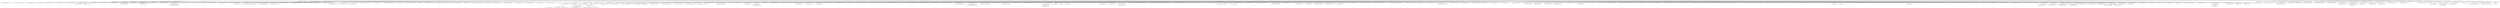 digraph "ru.teamlead.jira.plugins:agile-filters-for-jira:atlassian-plugin:2.0.2.1" { 
	"ru.teamlead.jira.plugins:agile-filters-for-jira:atlassian-plugin:2.0.2.1" -> "com.atlassian.upm:licensing-api:jar:2.21.4:provided" ; 
	"ru.teamlead.jira.plugins:agile-filters-for-jira:atlassian-plugin:2.0.2.1" -> "com.atlassian.upm:upm-api:jar:2.21:provided" ; 
	"ru.teamlead.jira.plugins:agile-filters-for-jira:atlassian-plugin:2.0.2.1" -> "javax.servlet:javax.servlet-api:jar:3.0.1:provided" ; 
	"ru.teamlead.jira.plugins:agile-filters-for-jira:atlassian-plugin:2.0.2.1" -> "com.atlassian.plugin:atlassian-spring-scanner-annotation:jar:1.2.13:provided" ; 
	"ru.teamlead.jira.plugins:agile-filters-for-jira:atlassian-plugin:2.0.2.1" -> "javax.inject:javax.inject:jar:1:provided" ; 
	"ru.teamlead.jira.plugins:agile-filters-for-jira:atlassian-plugin:2.0.2.1" -> "com.atlassian.plugins:atlassian-plugins-webresource-api:jar:3.5.9:provided" ; 
	"ru.teamlead.jira.plugins:agile-filters-for-jira:atlassian-plugin:2.0.2.1" -> "com.atlassian.plugins:atlassian-plugins-webresource:jar:3.5.9:provided" ; 
	"ru.teamlead.jira.plugins:agile-filters-for-jira:atlassian-plugin:2.0.2.1" -> "com.atlassian.soy:soy-template-renderer-api:jar:1.1.9:provided" ; 
	"ru.teamlead.jira.plugins:agile-filters-for-jira:atlassian-plugin:2.0.2.1" -> "com.atlassian.templaterenderer:atlassian-template-renderer-api:jar:1.4.0:provided" ; 
	"ru.teamlead.jira.plugins:agile-filters-for-jira:atlassian-plugin:2.0.2.1" -> "com.atlassian.jira.plugins:project-templates-api:jar:2.18:provided" ; 
	"ru.teamlead.jira.plugins:agile-filters-for-jira:atlassian-plugin:2.0.2.1" -> "com.atlassian.jira:jira-api:jar:9.1.0:provided" ; 
	"ru.teamlead.jira.plugins:agile-filters-for-jira:atlassian-plugin:2.0.2.1" -> "com.atlassian.jira:jira-core:jar:9.1.0:provided" ; 
	"ru.teamlead.jira.plugins:agile-filters-for-jira:atlassian-plugin:2.0.2.1" -> "javax.servlet:servlet-api:jar:2.5:provided" ; 
	"ru.teamlead.jira.plugins:agile-filters-for-jira:atlassian-plugin:2.0.2.1" -> "javax.ws.rs:jsr311-api:jar:1.1.1:provided" ; 
	"ru.teamlead.jira.plugins:agile-filters-for-jira:atlassian-plugin:2.0.2.1" -> "javax.xml.bind:jaxb-api:jar:2.1:provided" ; 
	"ru.teamlead.jira.plugins:agile-filters-for-jira:atlassian-plugin:2.0.2.1" -> "com.atlassian.activeobjects:activeobjects-plugin:jar:0.29.3:provided" ; 
	"ru.teamlead.jira.plugins:agile-filters-for-jira:atlassian-plugin:2.0.2.1" -> "com.atlassian.activeobjects:activeobjects-jira-spi:jar:0.29.3:provided" ; 
	"ru.teamlead.jira.plugins:agile-filters-for-jira:atlassian-plugin:2.0.2.1" -> "com.atlassian.activeobjects:activeobjects-spi:jar:0.29.3:provided" ; 
	"ru.teamlead.jira.plugins:agile-filters-for-jira:atlassian-plugin:2.0.2.1" -> "com.atlassian.streams:streams-aggregator-plugin:jar:5.1.m3:provided" ; 
	"ru.teamlead.jira.plugins:agile-filters-for-jira:atlassian-plugin:2.0.2.1" -> "com.atlassian.streams:streams-api:jar:5.1.m3:provided" ; 
	"ru.teamlead.jira.plugins:agile-filters-for-jira:atlassian-plugin:2.0.2.1" -> "com.atlassian.streams:streams-core-plugin:jar:5.1.m3:provided" ; 
	"ru.teamlead.jira.plugins:agile-filters-for-jira:atlassian-plugin:2.0.2.1" -> "com.atlassian.streams:streams-inline-actions-plugin:jar:5.1.m3:provided" ; 
	"ru.teamlead.jira.plugins:agile-filters-for-jira:atlassian-plugin:2.0.2.1" -> "com.atlassian.streams:streams-jira-inline-actions-plugin:jar:5.1.m3:provided" ; 
	"ru.teamlead.jira.plugins:agile-filters-for-jira:atlassian-plugin:2.0.2.1" -> "com.atlassian.streams:streams-jira-plugin:jar:5.1.m3:provided" ; 
	"ru.teamlead.jira.plugins:agile-filters-for-jira:atlassian-plugin:2.0.2.1" -> "com.atlassian.streams:streams-spi:jar:5.1.m3:provided" ; 
	"ru.teamlead.jira.plugins:agile-filters-for-jira:atlassian-plugin:2.0.2.1" -> "com.atlassian.streams:streams-thirdparty-plugin:jar:5.1.m3:provided" ; 
	"ru.teamlead.jira.plugins:agile-filters-for-jira:atlassian-plugin:2.0.2.1" -> "com.atlassian.sal:sal-api:jar:2.4.1:provided" ; 
	"ru.teamlead.jira.plugins:agile-filters-for-jira:atlassian-plugin:2.0.2.1" -> "com.atlassian.sal:sal-core:jar:2.4.1:provided" ; 
	"ru.teamlead.jira.plugins:agile-filters-for-jira:atlassian-plugin:2.0.2.1" -> "com.google.collections:google-collections:jar:1.0:provided" ; 
	"ru.teamlead.jira.plugins:agile-filters-for-jira:atlassian-plugin:2.0.2.1" -> "com.atlassian.jira:jira-rest-plugin:jar:9.1.0:provided" ; 
	"ru.teamlead.jira.plugins:agile-filters-for-jira:atlassian-plugin:2.0.2.1" -> "com.atlassian.jira:jira-rest-api:jar:9.1.0:provided" ; 
	"ru.teamlead.jira.plugins:agile-filters-for-jira:atlassian-plugin:2.0.2.1" -> "com.atlassian.plugins.rest:atlassian-rest-common:jar:2.9.13:provided" ; 
	"ru.teamlead.jira.plugins:agile-filters-for-jira:atlassian-plugin:2.0.2.1" -> "com.atlassian.plugins.rest:atlassian-rest-module:jar:2.9.13:provided" ; 
	"ru.teamlead.jira.plugins:agile-filters-for-jira:atlassian-plugin:2.0.2.1" -> "org.scala-lang:scala-library:jar:2.10.3:provided" ; 
	"ru.teamlead.jira.plugins:agile-filters-for-jira:atlassian-plugin:2.0.2.1" -> "commons-lang:commons-lang:jar:2.4:provided" ; 
	"ru.teamlead.jira.plugins:agile-filters-for-jira:atlassian-plugin:2.0.2.1" -> "org.slf4j:slf4j-api:jar:1.6.6:provided" ; 
	"com.atlassian.plugins:atlassian-plugins-webresource:jar:3.5.9:provided" -> "com.atlassian.plugins:atlassian-plugins-webfragment:jar:3.0.7:provided" ; 
	"com.atlassian.plugins:atlassian-plugins-webresource:jar:3.5.9:provided" -> "com.atlassian.plugins:atlassian-plugins-webfragment-api:jar:3.0.7:provided" ; 
	"com.atlassian.plugins:atlassian-plugins-webresource:jar:3.5.9:provided" -> "commons-codec:commons-codec:jar:1.3:provided" ; 
	"com.atlassian.plugins:atlassian-plugins-webresource:jar:3.5.9:provided" -> "org.tuckey:urlrewritefilter:jar:4.0.4:provided" ; 
	"com.atlassian.plugins:atlassian-plugins-webresource:jar:3.5.9:provided" -> "com.atlassian.util.concurrent:atlassian-util-concurrent:jar:2.4.1:provided" ; 
	"com.atlassian.plugins:atlassian-plugins-webresource:jar:3.5.9:provided" -> "com.atlassian.cache:atlassian-cache-api:jar:2.3.4:provided" ; 
	"com.atlassian.plugins:atlassian-plugins-webresource:jar:3.5.9:provided" -> "com.atlassian.sourcemap:sourcemap:jar:1.7.5:provided" ; 
	"com.atlassian.jira:jira-api:jar:9.1.0:provided" -> "com.atlassian.annotations:atlassian-annotations:jar:4.0.0:provided" ; 
	"com.atlassian.jira:jira-api:jar:9.1.0:provided" -> "com.atlassian.ofbiz:entityengine-share:jar:1.5.2:provided" ; 
	"com.atlassian.jira:jira-api:jar:9.1.0:provided" -> "com.atlassian.ofbiz:entityengine:jar:1.5.2:provided" ; 
	"com.atlassian.jira:jira-api:jar:9.1.0:provided" -> "com.atlassian.collectors:atlassian-collectors-util:jar:1.1:provided" ; 
	"com.atlassian.jira:jira-api:jar:9.1.0:provided" -> "opensymphony:webwork:jar:1.4-atlassian-30:provided" ; 
	"com.atlassian.jira:jira-api:jar:9.1.0:provided" -> "webwork:pell-multipart-request:jar:1.31.0:provided" ; 
	"com.atlassian.jira:jira-api:jar:9.1.0:provided" -> "com.atlassian.core:atlassian-core:jar:8.0.0:provided" ; 
	"com.atlassian.jira:jira-api:jar:9.1.0:provided" -> "com.atlassian.core:atlassian-core-user:jar:8.0.0:provided" ; 
	"com.atlassian.jira:jira-api:jar:9.1.0:provided" -> "com.atlassian.core:atlassian-core-thumbnail:jar:8.0.0:provided" ; 
	"com.atlassian.jira:jira-api:jar:9.1.0:provided" -> "com.atlassian.extras:atlassian-extras:jar:3.4.6:provided" ; 
	"com.atlassian.jira:jira-api:jar:9.1.0:provided" -> "com.atlassian.velocity:atlassian-velocity:jar:1.3:provided" ; 
	"com.atlassian.jira:jira-api:jar:9.1.0:provided" -> "osworkflow:osworkflow:jar:2.9.0-atlassian-1:provided" ; 
	"com.atlassian.jira:jira-api:jar:9.1.0:provided" -> "opensymphony:propertyset:jar:1.5:provided" ; 
	"com.atlassian.jira:jira-api:jar:9.1.0:provided" -> "com.atlassian.beehive:beehive-api:jar:5.0.1:provided" ; 
	"com.atlassian.jira:jira-api:jar:9.1.0:provided" -> "com.atlassian.tenancy:atlassian-tenancy-api:jar:4.0.0:provided" ; 
	"com.atlassian.jira:jira-api:jar:9.1.0:provided" -> "com.atlassian.upgrade:upgrade-task-framework-api:jar:2.0.2:provided" ; 
	"com.atlassian.jira:jira-api:jar:9.1.0:provided" -> "com.atlassian.crowd:embedded-crowd-api:jar:5.0.0-m02:provided" ; 
	"com.atlassian.jira:jira-api:jar:9.1.0:provided" -> "com.google.guava:guava:jar:31.0.1-jre:provided" ; 
	"com.atlassian.jira:jira-api:jar:9.1.0:provided" -> "com.atlassian.fugue:fugue:jar:2.7.0:provided" ; 
	"com.atlassian.jira:jira-api:jar:9.1.0:provided" -> "io.atlassian.fugue:fugue:jar:5.0.0:provided" ; 
	"com.atlassian.jira:jira-api:jar:9.1.0:provided" -> "org.codehaus.jackson:jackson-core-asl:jar:1.9.13-atlassian-6:provided" ; 
	"com.atlassian.jira:jira-api:jar:9.1.0:provided" -> "org.codehaus.jackson:jackson-mapper-asl:jar:1.9.13-atlassian-6:provided" ; 
	"com.atlassian.jira:jira-api:jar:9.1.0:provided" -> "com.sun.mail:jakarta.mail:jar:1.6.5-atlassian-2:provided" ; 
	"com.atlassian.jira:jira-api:jar:9.1.0:provided" -> "com.atlassian.mail:atlassian-mail:jar:5.1.2:provided" ; 
	"com.atlassian.jira:jira-api:jar:9.1.0:provided" -> "oro:oro:jar:2.0.7:provided" ; 
	"com.atlassian.jira:jira-api:jar:9.1.0:provided" -> "com.atlassian.applinks:applinks-api:jar:9.0.5:provided" ; 
	"com.atlassian.jira:jira-api:jar:9.1.0:provided" -> "com.google.javascript:closure-compiler-unshaded:jar:v20181008:provided" ; 
	"com.atlassian.jira:jira-api:jar:9.1.0:provided" -> "com.google.protobuf:protobuf-java:jar:3.4.0:provided" ; 
	"com.atlassian.jira:jira-api:jar:9.1.0:provided" -> "com.atlassian.velocity.htmlsafe:velocity-htmlsafe:jar:4.0.0:provided" ; 
	"com.atlassian.jira:jira-api:jar:9.1.0:provided" -> "com.atlassian.plugins:atlassian-plugins-api:jar:7.0.4:provided" ; 
	"com.atlassian.jira:jira-api:jar:9.1.0:provided" -> "com.atlassian.ozymandias:atlassian-plugin-point-safety:jar:1.0.0:provided" ; 
	"com.atlassian.jira:jira-api:jar:9.1.0:provided" -> "jfree:jfreechart:jar:1.0.13:provided" ; 
	"com.atlassian.jira:jira-api:jar:9.1.0:provided" -> "com.atlassian.plugins:atlassian-plugins-webresource-compiler-gcc:jar:6.0.3:provided" ; 
	"com.atlassian.jira:jira-api:jar:9.1.0:provided" -> "jfree:jcommon:jar:1.0.8:provided" ; 
	"com.atlassian.jira:jira-api:jar:9.1.0:provided" -> "com.atlassian.gadgets:atlassian-gadgets-api:jar:8.0.4:provided" ; 
	"com.atlassian.jira:jira-api:jar:9.1.0:provided" -> "com.atlassian.johnson:atlassian-johnson-core:jar:4.0.0:provided" ; 
	"com.atlassian.jira:jira-api:jar:9.1.0:provided" -> "joda-time:joda-time:jar:2.10.5:provided" ; 
	"com.atlassian.jira:jira-api:jar:9.1.0:provided" -> "org.apache.commons:commons-lang3:jar:3.9:provided" ; 
	"com.atlassian.jira:jira-api:jar:9.1.0:provided" -> "commons-io:commons-io:jar:2.8.0:provided" ; 
	"com.atlassian.jira:jira-api:jar:9.1.0:provided" -> "commons-httpclient:commons-httpclient:jar:3.1-atlassian-2:provided" ; 
	"com.atlassian.jira:jira-api:jar:9.1.0:provided" -> "log4j:log4j:jar:1.2.17-atlassian-16:provided" ; 
	"com.atlassian.jira:jira-api:jar:9.1.0:provided" -> "com.atlassian.profiling:atlassian-profiling:jar:4.8.0:provided" ; 
	"com.atlassian.jira:jira-api:jar:9.1.0:provided" -> "com.atlassian.scheduler:atlassian-scheduler-api:jar:4.0.0:provided" ; 
	"com.atlassian.jira:jira-api:jar:9.1.0:provided" -> "com.atlassian.analytics:analytics-api:jar:8.0.1:provided" ; 
	"com.atlassian.jira:jira-api:jar:9.1.0:provided" -> "com.atlassian.application:atlassian-application-api:jar:2.0.0:provided" ; 
	"com.atlassian.jira:jira-api:jar:9.1.0:provided" -> "javax.validation:validation-api:jar:2.0.1.Final:provided" ; 
	"com.atlassian.jira:jira-api:jar:9.1.0:provided" -> "com.atlassian:lucene-extras:jar:7.3.1-atlassian-4:provided" ; 
	"com.atlassian.jira:jira-api:jar:9.1.0:provided" -> "org.dom4j:dom4j:jar:2.1.3:provided" ; 
	"com.atlassian.annotations:atlassian-annotations:jar:4.0.0:provided" -> "com.google.code.findbugs:jsr305:jar:3.0.2:provided" ; 
	"com.atlassian.annotations:atlassian-annotations:jar:4.0.0:provided" -> "org.checkerframework:checker-qual:jar:2.8.1:provided" ; 
	"opensymphony:webwork:jar:1.4-atlassian-30:provided" -> "com.atlassian.html:atlassian-html-encoder:jar:1.4:provided" ; 
	"com.atlassian.core:atlassian-core:jar:8.0.0:provided" -> "com.atlassian.image:atlassian-image-consumer:jar:1.0.1:provided" ; 
	"com.atlassian.extras:atlassian-extras:jar:3.4.6:provided" -> "com.atlassian.extras:atlassian-extras-key-manager:jar:3.4.6:provided" ; 
	"com.atlassian.extras:atlassian-extras-key-manager:jar:3.4.6:provided" -> "com.atlassian.extras:atlassian-extras-common:jar:3.4.6:provided" ; 
	"com.google.guava:guava:jar:31.0.1-jre:provided" -> "com.google.guava:failureaccess:jar:1.0.1:provided" ; 
	"com.google.guava:guava:jar:31.0.1-jre:provided" -> "com.google.guava:listenablefuture:jar:9999.0-empty-to-avoid-conflict-with-guava:provided" ; 
	"com.google.guava:guava:jar:31.0.1-jre:provided" -> "com.google.errorprone:error_prone_annotations:jar:2.7.1:provided" ; 
	"com.google.guava:guava:jar:31.0.1-jre:provided" -> "com.google.j2objc:j2objc-annotations:jar:1.3:provided" ; 
	"com.google.javascript:closure-compiler-unshaded:jar:v20181008:provided" -> "com.google.javascript:closure-compiler-externs:jar:v20181008:provided" ; 
	"com.google.javascript:closure-compiler-unshaded:jar:v20181008:provided" -> "args4j:args4j:jar:2.0.26:provided" ; 
	"com.google.javascript:closure-compiler-unshaded:jar:v20181008:provided" -> "com.google.jsinterop:jsinterop-annotations:jar:1.0.0:provided" ; 
	"com.atlassian.jira:jira-core:jar:9.1.0:provided" -> "com.atlassian.jira:jira-dmz-api:jar:9.1.0:provided" ; 
	"com.atlassian.jira:jira-core:jar:9.1.0:provided" -> "com.atlassian.jira:jira-lucene-dmz:jar:9.1.0:provided" ; 
	"com.atlassian.jira:jira-core:jar:9.1.0:provided" -> "com.atlassian.crowd:embedded-crowd-core:jar:5.0.0-m02:provided" ; 
	"com.atlassian.jira:jira-core:jar:9.1.0:provided" -> "com.atlassian.crowd:embedded-crowd-spi:jar:5.0.0-m02:provided" ; 
	"com.atlassian.jira:jira-core:jar:9.1.0:provided" -> "com.atlassian.crowd:crowd-api:jar:5.0.0-m02:provided" ; 
	"com.atlassian.jira:jira-core:jar:9.1.0:provided" -> "com.atlassian.crowd:crowd-server-api:jar:5.0.0-m02:provided" ; 
	"com.atlassian.jira:jira-core:jar:9.1.0:provided" -> "com.atlassian.crowd:crowd-core:jar:5.0.0-m02:provided" ; 
	"com.atlassian.jira:jira-core:jar:9.1.0:provided" -> "com.atlassian.crowd:crowd-integration-api:jar:5.0.0-m02:provided" ; 
	"com.atlassian.jira:jira-core:jar:9.1.0:provided" -> "com.atlassian.crowd:crowd-integration-client-rest:jar:5.0.0-m02:provided" ; 
	"com.atlassian.jira:jira-core:jar:9.1.0:provided" -> "com.atlassian.crowd:crowd-persistence:jar:5.0.0-m02:provided" ; 
	"com.atlassian.jira:jira-core:jar:9.1.0:provided" -> "com.atlassian.crowd:crowd-events:jar:5.0.0-m02:provided" ; 
	"com.atlassian.jira:jira-core:jar:9.1.0:provided" -> "com.atlassian.crowd:crowd-ldap:jar:5.0.0-m02:provided" ; 
	"com.atlassian.jira:jira-core:jar:9.1.0:provided" -> "com.atlassian.crowd:crowd-remote:jar:5.0.0-m02:provided" ; 
	"com.atlassian.jira:jira-core:jar:9.1.0:provided" -> "com.atlassian.crowd:crowd-server-common:jar:5.0.0-m02:provided" ; 
	"com.atlassian.jira:jira-core:jar:9.1.0:provided" -> "com.atlassian.crowd:crowd-password-encoders:jar:5.0.0-m02:provided" ; 
	"com.atlassian.jira:jira-core:jar:9.1.0:provided" -> "com.atlassian.crowd:crowd-db-config-password-cipher-encryptors:jar:5.0.0-m02:provided" ; 
	"com.atlassian.jira:jira-core:jar:9.1.0:provided" -> "com.atlassian.http:atlassian-http:jar:3.0.0:provided" ; 
	"com.atlassian.jira:jira-core:jar:9.1.0:provided" -> "com.querydsl:querydsl-sql:jar:4.1.4:provided" ; 
	"com.atlassian.jira:jira-core:jar:9.1.0:provided" -> "com.atlassian.ip:atlassian-ip:jar:3.0:provided" ; 
	"com.atlassian.jira:jira-core:jar:9.1.0:provided" -> "com.atlassian.threadlocal:atlassian-threadlocal:jar:1.3:provided" ; 
	"com.atlassian.jira:jira-core:jar:9.1.0:provided" -> "com.atlassian.security:atlassian-secure-utils:jar:3.2.10:provided" ; 
	"com.atlassian.jira:jira-core:jar:9.1.0:provided" -> "org.springframework.security:spring-security-core:jar:5.4.5:provided" ; 
	"com.atlassian.jira:jira-core:jar:9.1.0:provided" -> "org.springframework:spring-context:jar:5.3.19:provided" ; 
	"com.atlassian.jira:jira-core:jar:9.1.0:provided" -> "org.springframework:spring-core:jar:5.3.19:provided" ; 
	"com.atlassian.jira:jira-core:jar:9.1.0:provided" -> "org.springframework:spring-beans:jar:5.3.19:provided" ; 
	"com.atlassian.jira:jira-core:jar:9.1.0:provided" -> "org.springframework.ldap:spring-ldap-core:jar:2.3.2.RELEASE:provided" ; 
	"com.atlassian.jira:jira-core:jar:9.1.0:provided" -> "org.springframework:spring-tx:jar:5.3.19:provided" ; 
	"com.atlassian.jira:jira-core:jar:9.1.0:provided" -> "com.atlassian.crowd:crowd-integration-seraph:jar:5.0.0-m02:provided" ; 
	"com.atlassian.jira:jira-core:jar:9.1.0:provided" -> "com.atlassian.crowd:crowd-query-language:jar:5.0.0-m02:provided" ; 
	"com.atlassian.jira:jira-core:jar:9.1.0:provided" -> "wsdl4j:wsdl4j:jar:1.6.1:provided" ; 
	"com.atlassian.jira:jira-core:jar:9.1.0:provided" -> "com.atlassian.soy:soy-template-renderer-plugin-api:jar:6.0.0:provided" ; 
	"com.atlassian.jira:jira-core:jar:9.1.0:provided" -> "com.atlassian.sal:sal-spi:jar:5.0.0:provided" ; 
	"com.atlassian.jira:jira-core:jar:9.1.0:provided" -> "com.atlassian.gadgets:atlassian-gadgets-spi:jar:8.0.4:provided" ; 
	"com.atlassian.jira:jira-core:jar:9.1.0:provided" -> "com.atlassian.plugins:atlassian-whitelist-api-plugin:jar:5.0.6:provided" ; 
	"com.atlassian.jira:jira-core:jar:9.1.0:provided" -> "com.atlassian.oauth:atlassian-oauth-api:jar:5.0.0:provided" ; 
	"com.atlassian.jira:jira-core:jar:9.1.0:provided" -> "com.atlassian.p4package:atlassian-p4package:jar:2007.12.14:provided" ; 
	"com.atlassian.jira:jira-core:jar:9.1.0:provided" -> "com.atlassian.vcache:atlassian-vcache-internal-legacy:jar:2.0.0:provided" ; 
	"com.atlassian.jira:jira-core:jar:9.1.0:provided" -> "com.atlassian.vcache:atlassian-vcache-internal-api:jar:2.0.0:provided" ; 
	"com.atlassian.jira:jira-core:jar:9.1.0:provided" -> "com.atlassian.vcache:atlassian-vcache-internal-memcached:jar:2.0.0:provided" ; 
	"com.atlassian.jira:jira-core:jar:9.1.0:provided" -> "net.spy:spymemcached:jar:2.12.0:provided" ; 
	"com.atlassian.jira:jira-core:jar:9.1.0:provided" -> "com.atlassian.cache:atlassian-cache-ehcache:jar:6.0.1:provided" ; 
	"com.atlassian.jira:jira-core:jar:9.1.0:provided" -> "com.atlassian.cache:atlassian-cache-memory:jar:6.0.1:provided" ; 
	"com.atlassian.jira:jira-core:jar:9.1.0:provided" -> "com.atlassian.beehive:beehive-core:jar:5.0.1:provided" ; 
	"com.atlassian.jira:jira-core:jar:9.1.0:provided" -> "com.atlassian.beehive:beehive-single-node:jar:5.0.1:provided" ; 
	"com.atlassian.jira:jira-core:jar:9.1.0:provided" -> "com.atlassian.beehive:beehive-db:jar:5.0.1:provided" ; 
	"com.atlassian.jira:jira-core:jar:9.1.0:provided" -> "com.atlassian.config:atlassian-config:jar:1.1.1:provided" ; 
	"com.atlassian.jira:jira-core:jar:9.1.0:provided" -> "com.atlassian:atlassian-localhost:jar:1.1.0:provided" ; 
	"com.atlassian.jira:jira-core:jar:9.1.0:provided" -> "com.sun:jai_core:jar:1.1.3:provided" ; 
	"com.atlassian.jira:jira-core:jar:9.1.0:provided" -> "com.sun:jai_codec:jar:1.1.3:provided" ; 
	"com.atlassian.jira:jira-core:jar:9.1.0:provided" -> "commons-collections:commons-collections:jar:3.2.2:provided" ; 
	"com.atlassian.jira:jira-core:jar:9.1.0:provided" -> "org.apache.commons:commons-collections4:jar:4.3:provided" ; 
	"com.atlassian.jira:jira-core:jar:9.1.0:provided" -> "io.micrometer:micrometer-core:jar:1.8.2:provided" ; 
	"com.atlassian.jira:jira-core:jar:9.1.0:provided" -> "io.micrometer:micrometer-registry-jmx:jar:1.8.2:provided" ; 
	"com.atlassian.jira:jira-core:jar:9.1.0:provided" -> "com.atlassian.adapter:jackson:jar:1.2:provided" ; 
	"com.atlassian.jira:jira-core:jar:9.1.0:provided" -> "io.atlassian.util.concurrent:atlassian-util-concurrent:jar:4.0.1:provided" ; 
	"com.atlassian.jira:jira-core:jar:9.1.0:provided" -> "com.atlassian.profiling:atlassian-profiling-api:jar:4.8.0:provided" ; 
	"com.atlassian.jira:jira-core:jar:9.1.0:provided" -> "com.atlassian.profiling:atlassian-profiling-micrometer:jar:4.8.0:provided" ; 
	"com.atlassian.jira:jira-core:jar:9.1.0:provided" -> "com.atlassian.profiling:micrometer-registry-atlassian-analytics:jar:4.8.0:provided" ; 
	"com.atlassian.jira:jira-core:jar:9.1.0:provided" -> "com.atlassian.instrumentation:atlassian-instrumentation-core:jar:3.0.0:provided" ; 
	"com.atlassian.jira:jira-core:jar:9.1.0:provided" -> "org.slf4j:slf4j-log4j12:jar:1.7.30:provided" ; 
	"com.atlassian.jira:jira-core:jar:9.1.0:provided" -> "org.slf4j:jul-to-slf4j:jar:1.7.30:provided" ; 
	"com.atlassian.jira:jira-core:jar:9.1.0:provided" -> "org.slf4j:jcl-over-slf4j:jar:1.7.30:provided" ; 
	"com.atlassian.jira:jira-core:jar:9.1.0:provided" -> "com.atlassian:atlassian-logging:jar:2.21:provided" ; 
	"com.atlassian.jira:jira-core:jar:9.1.0:provided" -> "com.atlassian.jdk.utilities:atlassian-jdk-utilities:jar:0.6:provided" ; 
	"com.atlassian.jira:jira-core:jar:9.1.0:provided" -> "com.atlassian.scheduler:atlassian-scheduler-core:jar:4.0.0:provided" ; 
	"com.atlassian.jira:jira-core:jar:9.1.0:provided" -> "com.atlassian.scheduler.caesium:atlassian-scheduler-caesium:jar:3.0.4:provided" ; 
	"com.atlassian.jira:jira-core:jar:9.1.0:provided" -> "com.atlassian.plugins:atlassian-plugins-core:jar:7.0.4:provided" ; 
	"com.atlassian.jira:jira-core:jar:9.1.0:provided" -> "com.atlassian.plugins:atlassian-plugins-schema:jar:7.0.4:provided" ; 
	"com.atlassian.jira:jira-core:jar:9.1.0:provided" -> "com.atlassian.plugins:atlassian-plugins-servlet:jar:7.0.4:provided" ; 
	"com.atlassian.jira:jira-core:jar:9.1.0:provided" -> "com.google.code.gson:gson:jar:2.3.1:provided" ; 
	"com.atlassian.jira:jira-core:jar:9.1.0:provided" -> "com.atlassian.plugins:atlassian-plugins-osgi:jar:7.0.4:provided" ; 
	"com.atlassian.jira:jira-core:jar:9.1.0:provided" -> "com.atlassian.plugins:atlassian-plugins-osgi-events:jar:7.0.4:provided" ; 
	"com.atlassian.jira:jira-core:jar:9.1.0:provided" -> "com.atlassian.plugins:atlassian-plugins-eventlistener:jar:7.0.4:provided" ; 
	"com.atlassian.jira:jira-core:jar:9.1.0:provided" -> "com.atlassian.seraph:atlassian-seraph:jar:4.1.3:provided" ; 
	"com.atlassian.jira:jira-core:jar:9.1.0:provided" -> "com.atlassian.security:atlassian-secure-random:jar:3.2.10:provided" ; 
	"com.atlassian.jira:jira-core:jar:9.1.0:provided" -> "com.atlassian.security.auth.trustedapps:atlassian-trusted-apps-core:jar:6.0.0:provided" ; 
	"com.atlassian.jira:jira-core:jar:9.1.0:provided" -> "com.atlassian.security.auth.trustedapps:atlassian-trusted-apps-seraph-integration:jar:6.0.0:provided" ; 
	"com.atlassian.jira:jira-core:jar:9.1.0:provided" -> "com.atlassian.upgrade:upgrade-task-framework-core:jar:2.0.2:provided" ; 
	"com.atlassian.jira:jira-core:jar:9.1.0:provided" -> "org.bouncycastle:bcprov-jdk15on:jar:1.68:provided" ; 
	"com.atlassian.jira:jira-core:jar:9.1.0:provided" -> "com.atlassian.renderer:atlassian-renderer:jar:9.0.1:provided" ; 
	"com.atlassian.jira:jira-core:jar:9.1.0:provided" -> "com.atlassian.gzipfilter:atlassian-gzipfilter:jar:3.0.2:provided" ; 
	"com.atlassian.jira:jira-core:jar:9.1.0:provided" -> "com.atlassian.gzipfilter:atlassian-gzipfilter-legacy:jar:1.23.0:provided" ; 
	"com.atlassian.jira:jira-core:jar:9.1.0:provided" -> "com.atlassian.event:atlassian-event:jar:5.0.1:provided" ; 
	"com.atlassian.jira:jira-core:jar:9.1.0:provided" -> "opensymphony:oscore:jar:2.2.7-atlassian-1:provided" ; 
	"com.atlassian.jira:jira-core:jar:9.1.0:provided" -> "opensymphony:sitemesh:jar:2.5-atlassian-11:provided" ; 
	"com.atlassian.jira:jira-core:jar:9.1.0:provided" -> "commons-digester:commons-digester:jar:1.4.1:provided" ; 
	"com.atlassian.jira:jira-core:jar:9.1.0:provided" -> "commons-beanutils:commons-beanutils:jar:1.9.4:provided" ; 
	"com.atlassian.jira:jira-core:jar:9.1.0:provided" -> "commons-configuration:commons-configuration:jar:1.0:provided" ; 
	"com.atlassian.jira:jira-core:jar:9.1.0:provided" -> "org.apache.lucene:lucene-analyzers-common:jar:7.3.1:provided" ; 
	"com.atlassian.jira:jira-core:jar:9.1.0:provided" -> "org.apache.lucene:lucene-queryparser:jar:7.3.1:provided" ; 
	"com.atlassian.jira:jira-core:jar:9.1.0:provided" -> "org.apache.httpcomponents:httpclient:jar:4.5.13:provided" ; 
	"com.atlassian.jira:jira-core:jar:9.1.0:provided" -> "org.apache.httpcomponents:httpclient-cache:jar:4.5.13:provided" ; 
	"com.atlassian.jira:jira-core:jar:9.1.0:provided" -> "org.apache.httpcomponents:httpmime:jar:4.5.13:provided" ; 
	"com.atlassian.jira:jira-core:jar:9.1.0:provided" -> "org.apache.velocity:velocity:jar:1.6.4-atlassian-24:provided" ; 
	"com.atlassian.jira:jira-core:jar:9.1.0:provided" -> "org.apache.velocity:velocity-tools:jar:1.3:provided" ; 
	"com.atlassian.jira:jira-core:jar:9.1.0:provided" -> "com.sun.activation:jakarta.activation:jar:1.2.1:provided" ; 
	"com.atlassian.jira:jira-core:jar:9.1.0:provided" -> "com.atlassian.db.config:password-cipher-base:jar:1.1.7:provided" ; 
	"com.atlassian.jira:jira-core:jar:9.1.0:provided" -> "com.atlassian.db.config:password-cipher-api:jar:1.1.7:provided" ; 
	"com.atlassian.jira:jira-core:jar:9.1.0:provided" -> "glue:glue:jar:5.0b2:provided" ; 
	"com.atlassian.jira:jira-core:jar:9.1.0:provided" -> "csv:csv:jar:20:provided" ; 
	"com.atlassian.jira:jira-core:jar:9.1.0:provided" -> "org.picocontainer:picocontainer:jar:2.14.3:provided" ; 
	"com.atlassian.jira:jira-core:jar:9.1.0:provided" -> "jzlib:jzlib:jar:1.0.5:provided" ; 
	"com.atlassian.jira:jira-core:jar:9.1.0:provided" -> "com.octo.captcha:jcaptcha:jar:2.0-alpha-1:provided" ; 
	"com.atlassian.jira:jira-core:jar:9.1.0:provided" -> "com.octo.captcha:jcaptcha-api:jar:2.0-alpha-1:provided" ; 
	"com.atlassian.jira:jira-core:jar:9.1.0:provided" -> "com.jhlabs:filters:jar:2.0.235:provided" ; 
	"com.atlassian.jira:jira-core:jar:9.1.0:provided" -> "org.apache.commons:commons-dbcp2:jar:2.1:provided" ; 
	"com.atlassian.jira:jira-core:jar:9.1.0:provided" -> "org.apache.commons:commons-pool2:jar:2.3:provided" ; 
	"com.atlassian.jira:jira-core:jar:9.1.0:provided" -> "commons-pool:commons-pool:jar:1.6:provided" ; 
	"com.atlassian.jira:jira-core:jar:9.1.0:provided" -> "com.h2database:h2:jar:1.4.200:provided" ; 
	"com.atlassian.jira:jira-core:jar:9.1.0:provided" -> "hsqldb:hsqldb:jar:1.8.0.10:provided" ; 
	"com.atlassian.jira:jira-core:jar:9.1.0:provided" -> "jndi:jndi:jar:1.2.1:provided" ; 
	"com.atlassian.jira:jira-core:jar:9.1.0:provided" -> "jta:jta:jar:1.0.1:provided" ; 
	"com.atlassian.jira:jira-core:jar:9.1.0:provided" -> "ots-jts:ots-jts:jar:1.0:provided" ; 
	"com.atlassian.jira:jira-core:jar:9.1.0:provided" -> "jotm:jotm:jar:1.4.3:provided" ; 
	"com.atlassian.jira:jira-core:jar:9.1.0:provided" -> "jotm:jotm-jrmp_stubs:jar:1.4.3:provided" ; 
	"com.atlassian.jira:jira-core:jar:9.1.0:provided" -> "jotm:jotm-iiop_stubs:jar:1.4.3:provided" ; 
	"com.atlassian.jira:jira-core:jar:9.1.0:provided" -> "jotm:jonas_timer:jar:1.4.3:provided" ; 
	"com.atlassian.jira:jira-core:jar:9.1.0:provided" -> "jotm:objectweb-datasource:jar:1.4.3:provided" ; 
	"com.atlassian.jira:jira-core:jar:9.1.0:provided" -> "carol:carol:jar:1.5.2:provided" ; 
	"com.atlassian.jira:jira-core:jar:9.1.0:provided" -> "carol:carol-properties:jar:1.5.2:provided" ; 
	"com.atlassian.jira:jira-core:jar:9.1.0:provided" -> "xapool:xapool:jar:1.3.1:provided" ; 
	"com.atlassian.jira:jira-core:jar:9.1.0:provided" -> "commons-jexl:commons-jexl:jar:1.1:provided" ; 
	"com.atlassian.jira:jira-core:jar:9.1.0:provided" -> "commons-fileupload:commons-fileupload:jar:1.3.3:provided" ; 
	"com.atlassian.jira:jira-core:jar:9.1.0:provided" -> "org.apache.commons:commons-compress:jar:1.21:provided" ; 
	"com.atlassian.jira:jira-core:jar:9.1.0:provided" -> "commons-discovery:commons-discovery:jar:0.2:provided" ; 
	"com.atlassian.jira:jira-core:jar:9.1.0:provided" -> "xerces:xercesImpl:jar:2.12.2:provided" ; 
	"com.atlassian.jira:jira-core:jar:9.1.0:provided" -> "xalan:xalan:jar:2.7.2:provided" ; 
	"com.atlassian.jira:jira-core:jar:9.1.0:provided" -> "com.atlassian.security:atlassian-secure-xml:jar:3.2.10:provided" ; 
	"com.atlassian.jira:jira-core:jar:9.1.0:provided" -> "datafile:datafile:jar:1.3.3:provided" ; 
	"com.atlassian.jira:jira-core:jar:9.1.0:provided" -> "xpp3:xpp3:jar:1.1.4c:provided" ; 
	"com.atlassian.jira:jira-core:jar:9.1.0:provided" -> "com.thoughtworks.xstream:xstream:jar:1.4.18:provided" ; 
	"com.atlassian.jira:jira-core:jar:9.1.0:provided" -> "radeox:radeox:jar:1.0b2-forked-22Apr2004:provided" ; 
	"com.atlassian.jira:jira-core:jar:9.1.0:provided" -> "jtidy:jtidy:jar:r8-20050104:provided" ; 
	"com.atlassian.jira:jira-core:jar:9.1.0:provided" -> "jdom:jdom:jar:1.0:provided" ; 
	"com.atlassian.jira:jira-core:jar:9.1.0:provided" -> "org.jdom:jdom2:jar:2.0.6.1:provided" ; 
	"com.atlassian.jira:jira-core:jar:9.1.0:provided" -> "com.rometools:rome:jar:1.18.0:provided" ; 
	"com.atlassian.jira:jira-core:jar:9.1.0:provided" -> "org.jsoup:jsoup:jar:1.10.3:provided" ; 
	"com.atlassian.jira:jira-core:jar:9.1.0:provided" -> "org.codehaus.woodstox:wstx-asl:jar:3.2.4:provided" ; 
	"com.atlassian.jira:jira-core:jar:9.1.0:provided" -> "com.sun.xml.bind:jaxb-core:jar:2.3.0:provided" ; 
	"com.atlassian.jira:jira-core:jar:9.1.0:provided" -> "com.sun.xml.bind:jaxb-impl:jar:2.3.0:provided" ; 
	"com.atlassian.jira:jira-core:jar:9.1.0:provided" -> "com.atlassian.modzdetector:modz-detector:jar:0.12:provided" ; 
	"com.atlassian.jira:jira-core:jar:9.1.0:provided" -> "org.antlr:antlr-runtime:jar:3.5.2:provided" ; 
	"com.atlassian.jira:jira-core:jar:9.1.0:provided" -> "commons-jrcs:commons-jrcs:jar:diff-0.1.7:provided" ; 
	"com.atlassian.jira:jira-core:jar:9.1.0:provided" -> "cglib:cglib-nodep:jar:2.1_3:provided" ; 
	"com.atlassian.jira:jira-core:jar:9.1.0:provided" -> "com.atlassian.sal:sal-trust-api:jar:5.0.0:provided" ; 
	"com.atlassian.jira:jira-core:jar:9.1.0:provided" -> "com.atlassian.applinks:applinks-spi:jar:9.0.5:provided" ; 
	"com.atlassian.jira:jira-core:jar:9.1.0:provided" -> "com.atlassian.applinks:applinks-host:jar:9.0.5:provided" ; 
	"com.atlassian.jira:jira-core:jar:9.1.0:provided" -> "com.atlassian.cluster.monitoring:cluster-monitoring-spi:jar:4.1.9:provided" ; 
	"com.atlassian.jira:jira-core:jar:9.1.0:provided" -> "org.mozilla:rhino:jar:1.7.13:provided" ; 
	"com.atlassian.jira:jira-core:jar:9.1.0:provided" -> "commons-validator:commons-validator:jar:1.6:provided" ; 
	"com.atlassian.jira:jira-core:jar:9.1.0:provided" -> "com.atlassian.botocss:botocss-core:jar:6.4:provided" ; 
	"com.atlassian.jira:jira-core:jar:9.1.0:provided" -> "com.atlassian.json:atlassian-json-api:jar:0.9:provided" ; 
	"com.atlassian.jira:jira-core:jar:9.1.0:provided" -> "com.atlassian.plugins:atlassian-plugins-webresource-common:jar:7.0.4:provided" ; 
	"com.atlassian.jira:jira-core:jar:9.1.0:provided" -> "com.atlassian.application:atlassian-application-host:jar:2.0.0:provided" ; 
	"com.atlassian.jira:jira-core:jar:9.1.0:provided" -> "org.apache.xmlgraphics:batik-transcoder:jar:1.14:provided" ; 
	"com.atlassian.jira:jira-core:jar:9.1.0:provided" -> "com.atlassian.audit:atlassian-audit-api:jar:1.14.2:provided" ; 
	"com.atlassian.jira:jira-core:jar:9.1.0:provided" -> "com.atlassian.audit:atlassian-audit-core:jar:1.14.2:provided" ; 
	"com.atlassian.jira:jira-core:jar:9.1.0:provided" -> "com.atlassian.audit:atlassian-audit-spi:jar:1.14.2:provided" ; 
	"com.atlassian.jira:jira-core:jar:9.1.0:provided" -> "org.apache.xmlgraphics:batik-codec:jar:1.14:provided" ; 
	"com.atlassian.jira:jira-core:jar:9.1.0:provided" -> "com.atlassian.web:atlassian-servlet-api:jar:4.0.1:provided" ; 
	"com.atlassian.jira:jira-core:jar:9.1.0:provided" -> "io.atlassian.fugue:fugue-guava:jar:5.0.0:provided" ; 
	"com.atlassian.jira:jira-core:jar:9.1.0:provided" -> "io.atlassian.fugue:fugue-retry:jar:5.0.0:provided" ; 
	"com.atlassian.jira:jira-core:jar:9.1.0:provided" -> "com.squareup:tape:jar:1.2.3-atlassian-5:provided" ; 
	"com.atlassian.jira:jira-core:jar:9.1.0:provided" -> "org.xerial.snappy:snappy-java:jar:1.1.1.7:provided" ; 
	"com.atlassian.jira:jira-core:jar:9.1.0:provided" -> "com.atlassian.diagnostics:atlassian-diagnostics-api:jar:1.2.4:provided" ; 
	"com.atlassian.jira:jira-core:jar:9.1.0:provided" -> "com.atlassian.diagnostics:atlassian-diagnostics-core:jar:1.2.4:provided" ; 
	"com.atlassian.jira:jira-core:jar:9.1.0:provided" -> "com.atlassian.diagnostics:atlassian-diagnostics-platform:jar:1.2.4:provided" ; 
	"com.atlassian.jira:jira-core:jar:9.1.0:provided" -> "com.atlassian.healthcheck:atlassian-healthcheck-spi:jar:7.0.0:provided" ; 
	"com.atlassian.jira:jira-core:jar:9.1.0:provided" -> "com.esotericsoftware:kryo:jar:5.0.0:provided" ; 
	"com.atlassian.jira:jira-core:jar:9.1.0:provided" -> "com.atlassian.oauth2:oauth2-client-api:jar:3.0.2:provided" ; 
	"com.atlassian.jira:jira-core:jar:9.1.0:provided" -> "com.atlassian.oauth2:oauth2-provider-api:jar:3.0.2:provided" ; 
	"com.atlassian.jira:jira-core:jar:9.1.0:provided" -> "com.atlassian.oauth2:oauth2-scopes-api:jar:3.0.2:provided" ; 
	"com.atlassian.jira:jira-core:jar:9.1.0:provided" -> "com.atlassian.datacenter.filestore:filestore-filesystem:jar:0.4.0:provided" ; 
	"com.atlassian.jira:jira-lucene-dmz:jar:9.1.0:provided" -> "org.apache.lucene:lucene-core:jar:7.3.1:provided" ; 
	"com.atlassian.jira:jira-lucene-dmz:jar:9.1.0:provided" -> "org.apache.lucene:lucene-join:jar:7.3.1:provided" ; 
	"com.atlassian.crowd:embedded-crowd-core:jar:5.0.0-m02:provided" -> "com.atlassian.crowd:crowd-azure-ad:jar:5.0.0-m02:provided" ; 
	"com.atlassian.crowd:embedded-crowd-core:jar:5.0.0-m02:provided" -> "com.atlassian.crowd:crowd-core-tiny:jar:5.0.0-m02:provided" ; 
	"com.atlassian.crowd:crowd-azure-ad:jar:5.0.0-m02:provided" -> "com.microsoft.azure:msal4j:jar:1.11.0:provided" ; 
	"com.atlassian.crowd:crowd-azure-ad:jar:5.0.0-m02:provided" -> "net.minidev:json-smart:jar:2.4.7:provided" ; 
	"com.microsoft.azure:msal4j:jar:1.11.0:provided" -> "com.nimbusds:oauth2-oidc-sdk:jar:9.7:provided" ; 
	"com.microsoft.azure:msal4j:jar:1.11.0:provided" -> "com.fasterxml.jackson.core:jackson-databind:jar:2.12.1:provided" ; 
	"com.nimbusds:oauth2-oidc-sdk:jar:9.7:provided" -> "com.nimbusds:content-type:jar:2.1:provided" ; 
	"com.nimbusds:oauth2-oidc-sdk:jar:9.7:provided" -> "com.nimbusds:lang-tag:jar:1.5:provided" ; 
	"com.nimbusds:oauth2-oidc-sdk:jar:9.7:provided" -> "com.nimbusds:nimbus-jose-jwt:jar:9.9.3:provided" ; 
	"com.fasterxml.jackson.core:jackson-databind:jar:2.12.1:provided" -> "com.fasterxml.jackson.core:jackson-annotations:jar:2.12.1:provided" ; 
	"com.fasterxml.jackson.core:jackson-databind:jar:2.12.1:provided" -> "com.fasterxml.jackson.core:jackson-core:jar:2.12.1:provided" ; 
	"net.minidev:json-smart:jar:2.4.7:provided" -> "net.minidev:accessors-smart:jar:2.4.7:provided" ; 
	"net.minidev:accessors-smart:jar:2.4.7:provided" -> "org.ow2.asm:asm:jar:9.1:provided" ; 
	"com.atlassian.crowd:crowd-server-api:jar:5.0.0-m02:provided" -> "com.atlassian.extras:atlassian-extras-api:jar:3.4.6:provided" ; 
	"com.atlassian.crowd:crowd-core:jar:5.0.0-m02:provided" -> "com.atlassian.plugins:panopticon-api:jar:1.1.4:provided" ; 
	"com.atlassian.crowd:crowd-core:jar:5.0.0-m02:provided" -> "com.atlassian.ccev:cloud-compatible-email-validation:jar:1.0.2:provided" ; 
	"com.atlassian.crowd:crowd-core:jar:5.0.0-m02:provided" -> "net.sf.ehcache:ehcache:jar:2.9.0:provided" ; 
	"com.atlassian.crowd:crowd-core:jar:5.0.0-m02:provided" -> "com.sun.mail:javax.mail:jar:1.6.2:provided" ; 
	"com.atlassian.crowd:crowd-core:jar:5.0.0-m02:provided" -> "com.atlassian.crowd:crowd-rest-common:jar:5.0.0-m02:provided" ; 
	"com.atlassian.crowd:crowd-integration-client-rest:jar:5.0.0-m02:provided" -> "com.atlassian.crowd:crowd-integration-client-common:jar:5.0.0-m02:provided" ; 
	"com.atlassian.crowd:crowd-ldap:jar:5.0.0-m02:provided" -> "com.atlassian.crowd:crowd-common:jar:5.0.0-m02:provided" ; 
	"com.atlassian.crowd:crowd-ldap:jar:5.0.0-m02:provided" -> "com.atlassian.crowd:crowd-synchronisation:jar:5.0.0-m02:provided" ; 
	"com.atlassian.crowd:crowd-ldap:jar:5.0.0-m02:provided" -> "com.google.code.findbugs:findbugs-annotations:jar:3.0.1:provided" ; 
	"com.atlassian.crowd:crowd-password-encoders:jar:5.0.0-m02:provided" -> "com.atlassian.security:atlassian-password-encoder:jar:3.2.10:provided" ; 
	"com.atlassian.http:atlassian-http:jar:3.0.0:provided" -> "org.apache.tika:tika-core:jar:1.22:provided" ; 
	"com.querydsl:querydsl-sql:jar:4.1.4:provided" -> "com.querydsl:querydsl-core:jar:4.1.4:provided" ; 
	"com.querydsl:querydsl-core:jar:4.1.4:provided" -> "com.mysema.commons:mysema-commons-lang:jar:0.2.4:provided" ; 
	"org.springframework:spring-context:jar:5.3.19:provided" -> "org.springframework:spring-aop:jar:5.3.19:provided" ; 
	"org.springframework:spring-context:jar:5.3.19:provided" -> "org.springframework:spring-expression:jar:5.3.19:provided" ; 
	"org.springframework:spring-core:jar:5.3.19:provided" -> "org.springframework:spring-jcl:jar:5.3.19:provided" ; 
	"com.atlassian.vcache:atlassian-vcache-internal-legacy:jar:2.0.0:provided" -> "com.atlassian.vcache:atlassian-vcache-internal-core:jar:2.0.0:provided" ; 
	"com.atlassian.vcache:atlassian-vcache-internal-api:jar:2.0.0:provided" -> "com.atlassian.vcache:atlassian-vcache-api:jar:2.0.0:provided" ; 
	"com.atlassian.vcache:atlassian-vcache-api:jar:2.0.0:provided" -> "com.atlassian.marshalling:atlassian-marshalling-api:jar:1.0.2:provided" ; 
	"com.atlassian.vcache:atlassian-vcache-internal-memcached:jar:2.0.0:provided" -> "com.atlassian.vcache:atlassian-vcache-internal-guava:jar:2.0.0:provided" ; 
	"com.atlassian.cache:atlassian-cache-ehcache:jar:6.0.1:provided" -> "com.atlassian.cache:atlassian-cache-common-impl:jar:6.0.1:provided" ; 
	"com.atlassian.config:atlassian-config:jar:1.1.1:provided" -> "com.atlassian.spring:atlassian-spring:jar:2.0.8:provided" ; 
	"com.atlassian.config:atlassian-config:jar:1.1.1:provided" -> "dom4j:dom4j:jar:1.6.1-atlassian-3:provided" ; 
	"com.atlassian.config:atlassian-config:jar:1.1.1:provided" -> "jaxen:jaxen:jar:1.1.6:provided" ; 
	"com.atlassian.config:atlassian-config:jar:1.1.1:provided" -> "net.jcip:jcip-annotations:jar:1.0:provided" ; 
	"com.atlassian.spring:atlassian-spring:jar:2.0.8:provided" -> "org.springframework:spring-jdbc:jar:2.0.6:provided" ; 
	"org.springframework:spring-jdbc:jar:2.0.6:provided" -> "org.springframework:spring-dao:jar:2.0.6:provided" ; 
	"io.micrometer:micrometer-core:jar:1.8.2:provided" -> "org.hdrhistogram:HdrHistogram:jar:2.1.12:provided" ; 
	"io.micrometer:micrometer-core:jar:1.8.2:provided" -> "org.latencyutils:LatencyUtils:jar:2.0.3:provided" ; 
	"io.micrometer:micrometer-registry-jmx:jar:1.8.2:provided" -> "io.dropwizard.metrics:metrics-jmx:jar:4.0.7:provided" ; 
	"io.dropwizard.metrics:metrics-jmx:jar:4.0.7:provided" -> "io.dropwizard.metrics:metrics-core:jar:4.0.7:provided" ; 
	"com.atlassian:atlassian-logging:jar:2.21:provided" -> "org.apache.logging.log4j:log4j2-stacktrace-origins:jar:2.2-atlassian-2:provided" ; 
	"com.atlassian:atlassian-logging:jar:2.21:provided" -> "com.github.rholder:guava-retrying:jar:1.0.7:provided" ; 
	"com.atlassian.plugins:atlassian-plugins-core:jar:7.0.4:provided" -> "net.jcip:com.springsource.net.jcip.annotations:jar:1.0.0:provided" ; 
	"com.atlassian.plugins:atlassian-plugins-osgi:jar:7.0.4:provided" -> "net.bytebuddy:byte-buddy:jar:1.11.22:provided" ; 
	"com.atlassian.plugins:atlassian-plugins-osgi:jar:7.0.4:provided" -> "biz.aQute.bnd:biz.aQute.bndlib:jar:3.5.0:provided" ; 
	"com.atlassian.plugins:atlassian-plugins-osgi:jar:7.0.4:provided" -> "org.apache.felix:org.apache.felix.framework:jar:5.6.12:provided" ; 
	"com.atlassian.plugins:atlassian-plugins-osgi:jar:7.0.4:provided" -> "io.github.classgraph:classgraph:jar:4.8.143:provided" ; 
	"com.atlassian.plugins:atlassian-plugins-osgi:jar:7.0.4:provided" -> "org.twdata.pkgscanner:package-scanner:jar:0.9.5:provided" ; 
	"com.atlassian.gzipfilter:atlassian-gzipfilter:jar:3.0.2:provided" -> "com.atlassian.gzipfilter:atlassian-flushable-gzipoutputstream:jar:1.1:provided" ; 
	"org.apache.lucene:lucene-queryparser:jar:7.3.1:provided" -> "org.apache.lucene:lucene-queries:jar:7.3.1:provided" ; 
	"org.apache.lucene:lucene-queryparser:jar:7.3.1:provided" -> "org.apache.lucene:lucene-sandbox:jar:7.3.1:provided" ; 
	"org.apache.httpcomponents:httpclient:jar:4.5.13:provided" -> "org.apache.httpcomponents:httpcore:jar:4.4.13:provided" ; 
	"org.apache.httpcomponents:httpclient:jar:4.5.13:provided" -> "commons-logging:commons-logging:jar:1.2:provided" ; 
	"org.apache.velocity:velocity:jar:1.6.4-atlassian-24:provided" -> "org.apache.commons:commons-text:jar:1.9:provided" ; 
	"xerces:xercesImpl:jar:2.12.2:provided" -> "xml-apis:xml-apis:jar:1.4.01:provided" ; 
	"xalan:xalan:jar:2.7.2:provided" -> "xalan:serializer:jar:2.7.2:provided" ; 
	"com.rometools:rome:jar:1.18.0:provided" -> "com.rometools:rome-utils:jar:1.18.0:provided" ; 
	"com.atlassian.botocss:botocss-core:jar:6.4:provided" -> "net.sf.cssbox:jstyleparser:jar:1.16-atlassian-1:provided" ; 
	"org.apache.xmlgraphics:batik-transcoder:jar:1.14:provided" -> "org.apache.xmlgraphics:batik-anim:jar:1.14:provided" ; 
	"org.apache.xmlgraphics:batik-transcoder:jar:1.14:provided" -> "org.apache.xmlgraphics:batik-awt-util:jar:1.14:provided" ; 
	"org.apache.xmlgraphics:batik-transcoder:jar:1.14:provided" -> "org.apache.xmlgraphics:batik-bridge:jar:1.14:provided" ; 
	"org.apache.xmlgraphics:batik-transcoder:jar:1.14:provided" -> "org.apache.xmlgraphics:batik-dom:jar:1.14:provided" ; 
	"org.apache.xmlgraphics:batik-transcoder:jar:1.14:provided" -> "org.apache.xmlgraphics:batik-gvt:jar:1.14:provided" ; 
	"org.apache.xmlgraphics:batik-transcoder:jar:1.14:provided" -> "org.apache.xmlgraphics:batik-shared-resources:jar:1.14:provided" ; 
	"org.apache.xmlgraphics:batik-transcoder:jar:1.14:provided" -> "org.apache.xmlgraphics:batik-util:jar:1.14:provided" ; 
	"org.apache.xmlgraphics:batik-transcoder:jar:1.14:provided" -> "org.apache.xmlgraphics:batik-xml:jar:1.14:provided" ; 
	"org.apache.xmlgraphics:batik-transcoder:jar:1.14:provided" -> "xml-apis:xml-apis-ext:jar:1.3.04:provided" ; 
	"org.apache.xmlgraphics:batik-anim:jar:1.14:provided" -> "org.apache.xmlgraphics:batik-parser:jar:1.14:provided" ; 
	"org.apache.xmlgraphics:batik-anim:jar:1.14:provided" -> "org.apache.xmlgraphics:batik-svg-dom:jar:1.14:provided" ; 
	"org.apache.xmlgraphics:batik-awt-util:jar:1.14:provided" -> "org.apache.xmlgraphics:xmlgraphics-commons:jar:2.6:provided" ; 
	"org.apache.xmlgraphics:batik-bridge:jar:1.14:provided" -> "org.apache.xmlgraphics:batik-script:jar:1.14:provided" ; 
	"org.apache.xmlgraphics:batik-util:jar:1.14:provided" -> "org.apache.xmlgraphics:batik-constants:jar:1.14:provided" ; 
	"org.apache.xmlgraphics:batik-util:jar:1.14:provided" -> "org.apache.xmlgraphics:batik-i18n:jar:1.14:provided" ; 
	"com.atlassian.diagnostics:atlassian-diagnostics-platform:jar:1.2.4:provided" -> "com.github.oshi:oshi-core:jar:3.4.0:provided" ; 
	"com.github.oshi:oshi-core:jar:3.4.0:provided" -> "net.java.dev.jna:jna-platform:jar:4.2.2:provided" ; 
	"net.java.dev.jna:jna-platform:jar:4.2.2:provided" -> "net.java.dev.jna:jna:jar:4.2.2:provided" ; 
	"com.esotericsoftware:kryo:jar:5.0.0:provided" -> "com.esotericsoftware:reflectasm:jar:1.11.8:provided" ; 
	"com.esotericsoftware:kryo:jar:5.0.0:provided" -> "org.objenesis:objenesis:jar:3.0.1:provided" ; 
	"com.esotericsoftware:kryo:jar:5.0.0:provided" -> "com.esotericsoftware:minlog:jar:1.3.1:provided" ; 
	"com.atlassian.datacenter.filestore:filestore-filesystem:jar:0.4.0:provided" -> "com.atlassian.datacenter.filestore:filestore-api:jar:0.4.0:provided" ; 
	"javax.xml.bind:jaxb-api:jar:2.1:provided" -> "javax.xml.stream:stax-api:jar:1.0-2:provided" ; 
	"javax.xml.bind:jaxb-api:jar:2.1:provided" -> "javax.activation:activation:jar:1.1:provided" ; 
	"com.atlassian.activeobjects:activeobjects-plugin:jar:0.29.3:provided" -> "net.java.dev.activeobjects:activeobjects:jar:0.29.3:provided" ; 
	"com.atlassian.activeobjects:activeobjects-plugin:jar:0.29.3:provided" -> "com.atlassian.activeobjects:activeobjects-core:jar:0.29.3:provided" ; 
	"com.atlassian.activeobjects:activeobjects-plugin:jar:0.29.3:provided" -> "com.atlassian.activeobjects:activeobjects-dbex:jar:0.29.3:provided" ; 
	"com.atlassian.activeobjects:activeobjects-plugin:jar:0.29.3:provided" -> "org.codehaus.woodstox:woodstox-core-asl:jar:4.1.0:provided" ; 
	"com.atlassian.activeobjects:activeobjects-plugin:jar:0.29.3:provided" -> "org.springframework:spring-webmvc:jar:2.5.6:provided" ; 
	"org.codehaus.woodstox:woodstox-core-asl:jar:4.1.0:provided" -> "org.codehaus.woodstox:stax2-api:jar:3.1.0:provided" ; 
	"org.springframework:spring-webmvc:jar:2.5.6:provided" -> "org.springframework:spring-context-support:jar:2.5.6:provided" ; 
	"org.springframework:spring-webmvc:jar:2.5.6:provided" -> "org.springframework:spring-web:jar:2.5.6:provided" ; 
	"org.springframework:spring-context-support:jar:2.5.6:provided" -> "aopalliance:aopalliance:jar:1.0:provided" ; 
	"com.atlassian.streams:streams-aggregator-plugin:jar:5.1.m3:provided" -> "org.codehaus.jackson:jackson-jaxrs:jar:1.4.4:provided" ; 
	"com.atlassian.streams:streams-core-plugin:jar:5.1.m3:provided" -> "org.owasp.antisamy:antisamy:jar:1.4.4:provided" ; 
	"com.atlassian.streams:streams-core-plugin:jar:5.1.m3:provided" -> "org.apache.xmlgraphics:batik-css:jar:1.7:provided" ; 
	"org.owasp.antisamy:antisamy:jar:1.4.4:provided" -> "net.sourceforge.nekohtml:nekohtml:jar:1.9.12:provided" ; 
	"org.apache.xmlgraphics:batik-css:jar:1.7:provided" -> "org.apache.xmlgraphics:batik-ext:jar:1.7:provided" ; 
	"com.atlassian.streams:streams-jira-plugin:jar:5.1.m3:provided" -> "com.atlassian.streams:streams-gadget-resources:jar:5.1.m3:provided" ; 
	"com.atlassian.streams:streams-thirdparty-plugin:jar:5.1.m3:provided" -> "com.atlassian.streams:streams-thirdparty-api:jar:5.1.m3:provided" ; 
	"com.atlassian.jira:jira-rest-plugin:jar:9.1.0:provided" -> "com.atlassian.classloader:atlassian-classloader:jar:1.0:provided" ; 
	"com.atlassian.jira:jira-rest-plugin:jar:9.1.0:provided" -> "net.sf.supercsv:super-csv:jar:2.1.0:provided" ; 
	"com.atlassian.plugins.rest:atlassian-rest-common:jar:2.9.13:provided" -> "com.atlassian.plugins.rest:com.atlassian.jersey-library:pom:2.9.13:provided" ; 
	"com.atlassian.plugins.rest:atlassian-rest-common:jar:2.9.13:provided" -> "com.sun.jersey:jersey-core:jar:1.8-atlassian-15:provided" ; 
	"com.atlassian.plugins.rest:atlassian-rest-common:jar:2.9.13:provided" -> "org.hibernate:hibernate-validator:jar:4.0.2.GA:provided" ; 
	"com.atlassian.plugins.rest:com.atlassian.jersey-library:pom:2.9.13:provided" -> "com.sun.jersey:jersey-server:jar:1.8-atlassian-15:provided" ; 
	"com.atlassian.plugins.rest:com.atlassian.jersey-library:pom:2.9.13:provided" -> "com.sun.jersey:jersey-json:jar:1.8-atlassian-15:provided" ; 
	"com.atlassian.plugins.rest:com.atlassian.jersey-library:pom:2.9.13:provided" -> "org.codehaus.jackson:jackson-xc:jar:1.9.1:provided" ; 
	"com.sun.jersey:jersey-json:jar:1.8-atlassian-15:provided" -> "org.codehaus.jettison:jettison:jar:1.1:provided" ; 
	"com.atlassian.plugins.rest:atlassian-rest-module:jar:2.9.13:provided" -> "com.sun.jersey:jersey-client:jar:1.8-atlassian-15:provided" ; 
	"com.atlassian.plugins.rest:atlassian-rest-module:jar:2.9.13:provided" -> "com.atlassian.plugins.rest:atlassian-rest-doclet:jar:2.9.13:provided" ; 
	"com.atlassian.plugins.rest:atlassian-rest-module:jar:2.9.13:provided" -> "cglib:cglib:jar:2.2:provided" ; 
	"com.atlassian.plugins.rest:atlassian-rest-doclet:jar:2.9.13:provided" -> "com.atlassian.jersey:atlassian-jersey-restdoc:jar:1.0.3:provided" ; 
	"com.atlassian.plugins.rest:atlassian-rest-doclet:jar:2.9.13:provided" -> "com.sun.jersey.contribs:wadl-resourcedoc-doclet:jar:1.8-atlassian-15:provided" ; 
	"cglib:cglib:jar:2.2:provided" -> "asm:asm:jar:3.1:provided" ; 
 } 